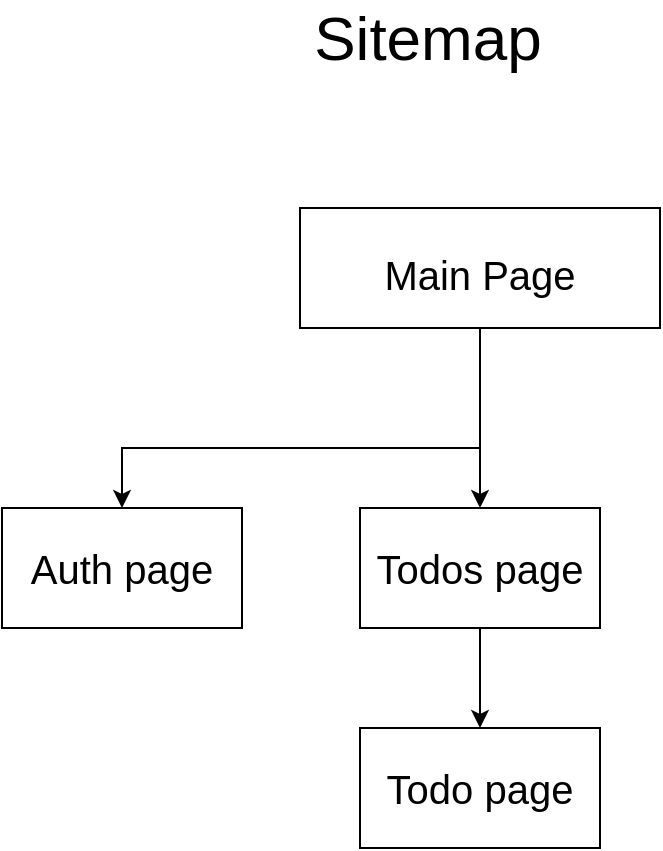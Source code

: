 <mxfile version="20.8.22" type="github"><diagram name="Страница 1" id="0wtdfK8u8iGsEw1YJAud"><mxGraphModel dx="1050" dy="549" grid="1" gridSize="10" guides="1" tooltips="1" connect="1" arrows="1" fold="1" page="1" pageScale="1" pageWidth="827" pageHeight="1169" math="0" shadow="0"><root><mxCell id="0"/><mxCell id="1" parent="0"/><mxCell id="SSIzPIw6KhpJ13CjGxAO-2" value="&lt;font style=&quot;font-size: 31px;&quot;&gt;Sitemap&lt;/font&gt;" style="text;html=1;strokeColor=none;fillColor=none;align=center;verticalAlign=middle;whiteSpace=wrap;rounded=0;" vertex="1" parent="1"><mxGeometry x="321" y="10" width="186" height="30" as="geometry"/></mxCell><mxCell id="SSIzPIw6KhpJ13CjGxAO-3" value="" style="rounded=0;whiteSpace=wrap;html=1;fontSize=31;" vertex="1" parent="1"><mxGeometry x="350" y="110" width="180" height="60" as="geometry"/></mxCell><mxCell id="SSIzPIw6KhpJ13CjGxAO-4" value="&lt;font style=&quot;font-size: 20px;&quot;&gt;Main Page&lt;/font&gt;" style="text;html=1;strokeColor=none;fillColor=none;align=center;verticalAlign=middle;whiteSpace=wrap;rounded=0;fontSize=31;" vertex="1" parent="1"><mxGeometry x="380" y="125" width="120" height="30" as="geometry"/></mxCell><mxCell id="SSIzPIw6KhpJ13CjGxAO-12" style="edgeStyle=orthogonalEdgeStyle;rounded=0;orthogonalLoop=1;jettySize=auto;html=1;exitX=0.5;exitY=1;exitDx=0;exitDy=0;entryX=0.5;entryY=0;entryDx=0;entryDy=0;fontSize=20;" edge="1" parent="1" source="SSIzPIw6KhpJ13CjGxAO-5" target="SSIzPIw6KhpJ13CjGxAO-8"><mxGeometry relative="1" as="geometry"/></mxCell><mxCell id="SSIzPIw6KhpJ13CjGxAO-5" value="Todos page" style="rounded=0;whiteSpace=wrap;html=1;fontSize=20;" vertex="1" parent="1"><mxGeometry x="380" y="260" width="120" height="60" as="geometry"/></mxCell><mxCell id="SSIzPIw6KhpJ13CjGxAO-6" value="Auth page" style="rounded=0;whiteSpace=wrap;html=1;fontSize=20;" vertex="1" parent="1"><mxGeometry x="201" y="260" width="120" height="60" as="geometry"/></mxCell><mxCell id="SSIzPIw6KhpJ13CjGxAO-8" value="Todo page" style="rounded=0;whiteSpace=wrap;html=1;fontSize=20;" vertex="1" parent="1"><mxGeometry x="380" y="370" width="120" height="60" as="geometry"/></mxCell><mxCell id="SSIzPIw6KhpJ13CjGxAO-9" value="" style="endArrow=classic;html=1;rounded=0;fontSize=20;entryX=0.5;entryY=0;entryDx=0;entryDy=0;exitX=0.5;exitY=1;exitDx=0;exitDy=0;" edge="1" parent="1" source="SSIzPIw6KhpJ13CjGxAO-3" target="SSIzPIw6KhpJ13CjGxAO-5"><mxGeometry width="50" height="50" relative="1" as="geometry"><mxPoint x="350" y="430" as="sourcePoint"/><mxPoint x="400" y="380" as="targetPoint"/></mxGeometry></mxCell><mxCell id="SSIzPIw6KhpJ13CjGxAO-10" value="" style="endArrow=classic;html=1;rounded=0;fontSize=20;entryX=0.5;entryY=0;entryDx=0;entryDy=0;exitX=0.5;exitY=1;exitDx=0;exitDy=0;" edge="1" parent="1" source="SSIzPIw6KhpJ13CjGxAO-3" target="SSIzPIw6KhpJ13CjGxAO-6"><mxGeometry width="50" height="50" relative="1" as="geometry"><mxPoint x="350" y="430" as="sourcePoint"/><mxPoint x="400" y="380" as="targetPoint"/><Array as="points"><mxPoint x="440" y="230"/><mxPoint x="261" y="230"/></Array></mxGeometry></mxCell></root></mxGraphModel></diagram></mxfile>